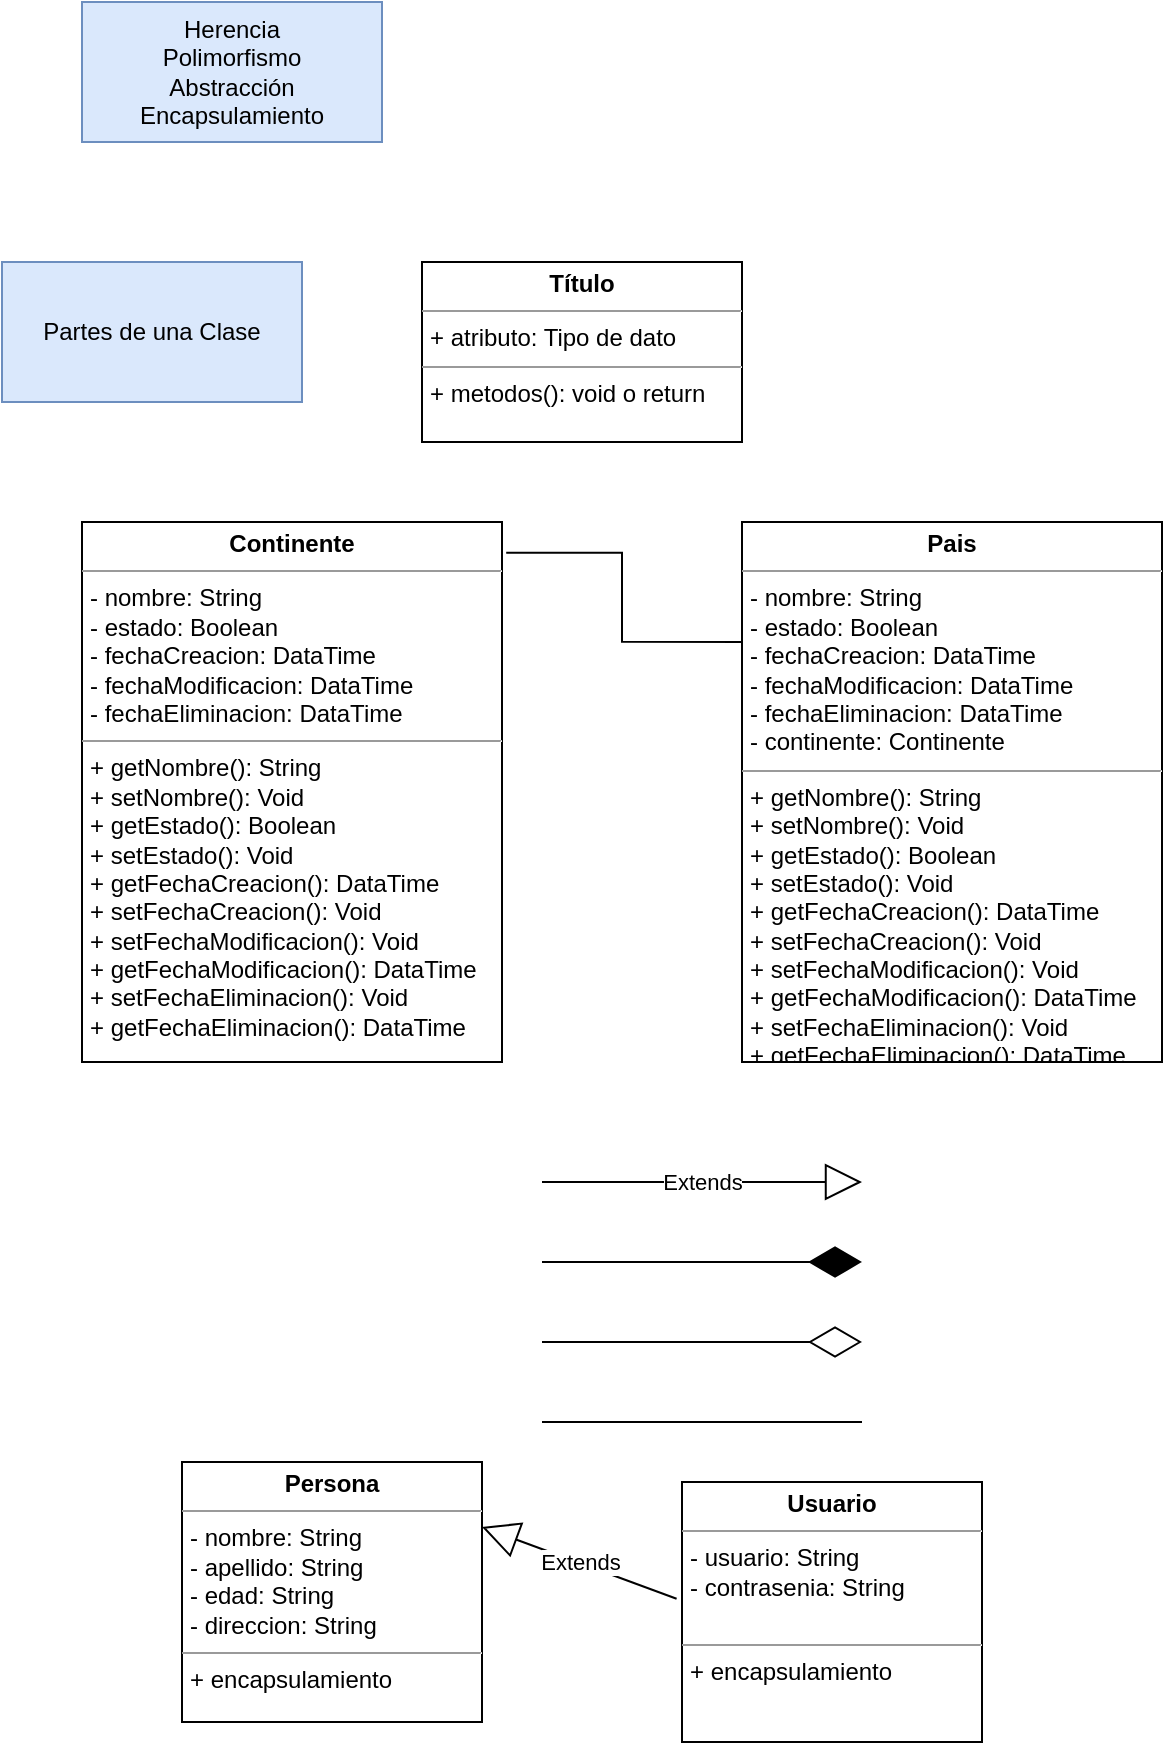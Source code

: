 <mxfile version="22.0.3" type="github">
  <diagram name="Página-1" id="xsVQie44XIYPBY81dkFi">
    <mxGraphModel dx="838" dy="465" grid="1" gridSize="10" guides="1" tooltips="1" connect="1" arrows="1" fold="1" page="1" pageScale="1" pageWidth="827" pageHeight="1169" math="0" shadow="0">
      <root>
        <mxCell id="0" />
        <mxCell id="1" parent="0" />
        <mxCell id="RP8ZW9oiCmfPVSoXK8gA-1" value="Herencia&lt;br&gt;Polimorfismo&lt;br&gt;Abstracción&lt;br&gt;Encapsulamiento" style="rounded=0;whiteSpace=wrap;html=1;fillColor=#dae8fc;strokeColor=#6c8ebf;" parent="1" vertex="1">
          <mxGeometry x="90" y="30" width="150" height="70" as="geometry" />
        </mxCell>
        <mxCell id="Vq97wXTrMeTie7Eylv07-1" value="&lt;p style=&quot;margin:0px;margin-top:4px;text-align:center;&quot;&gt;&lt;b&gt;Título&lt;/b&gt;&lt;/p&gt;&lt;hr size=&quot;1&quot;&gt;&lt;p style=&quot;margin:0px;margin-left:4px;&quot;&gt;+ atributo: Tipo de dato&lt;/p&gt;&lt;hr size=&quot;1&quot;&gt;&lt;p style=&quot;margin:0px;margin-left:4px;&quot;&gt;+ metodos(): void o return&lt;/p&gt;" style="verticalAlign=top;align=left;overflow=fill;fontSize=12;fontFamily=Helvetica;html=1;whiteSpace=wrap;" vertex="1" parent="1">
          <mxGeometry x="260" y="160" width="160" height="90" as="geometry" />
        </mxCell>
        <mxCell id="Vq97wXTrMeTie7Eylv07-2" value="Partes de una Clase&lt;br&gt;" style="rounded=0;whiteSpace=wrap;html=1;fillColor=#dae8fc;strokeColor=#6c8ebf;" vertex="1" parent="1">
          <mxGeometry x="50" y="160" width="150" height="70" as="geometry" />
        </mxCell>
        <mxCell id="Vq97wXTrMeTie7Eylv07-3" value="&lt;p style=&quot;margin:0px;margin-top:4px;text-align:center;&quot;&gt;&lt;b&gt;Continente&lt;/b&gt;&lt;/p&gt;&lt;hr size=&quot;1&quot;&gt;&lt;p style=&quot;margin:0px;margin-left:4px;&quot;&gt;&lt;span style=&quot;background-color: initial;&quot;&gt;- nombre: String&lt;/span&gt;&lt;br&gt;&lt;/p&gt;&lt;p style=&quot;margin:0px;margin-left:4px;&quot;&gt;&lt;span style=&quot;background-color: initial;&quot;&gt;- estado: Boolean&lt;/span&gt;&lt;/p&gt;&lt;p style=&quot;margin:0px;margin-left:4px;&quot;&gt;&lt;span style=&quot;background-color: initial;&quot;&gt;- fechaCreacion: DataTime&lt;/span&gt;&lt;/p&gt;&lt;p style=&quot;margin:0px;margin-left:4px;&quot;&gt;- fechaModificacion: DataTime&lt;span style=&quot;background-color: initial;&quot;&gt;&lt;br&gt;&lt;/span&gt;&lt;/p&gt;&lt;p style=&quot;margin:0px;margin-left:4px;&quot;&gt;- fechaEliminacion: DataTime&lt;/p&gt;&lt;hr size=&quot;1&quot;&gt;&lt;p style=&quot;margin:0px;margin-left:4px;&quot;&gt;+ getNombre(): String&lt;/p&gt;&lt;p style=&quot;margin:0px;margin-left:4px;&quot;&gt;+ setNombre(): Void&lt;br&gt;&lt;/p&gt;&lt;p style=&quot;border-color: var(--border-color); margin: 0px 0px 0px 4px;&quot;&gt;+ getEstado(): Boolean&lt;/p&gt;&lt;p style=&quot;border-color: var(--border-color); margin: 0px 0px 0px 4px;&quot;&gt;+ setEstado(): Void&lt;/p&gt;&lt;p style=&quot;border-color: var(--border-color); margin: 0px 0px 0px 4px;&quot;&gt;+ getFechaCreacion(): DataTime&lt;/p&gt;&lt;p style=&quot;border-color: var(--border-color); margin: 0px 0px 0px 4px;&quot;&gt;+ setFechaCreacion(): Void&lt;/p&gt;&lt;p style=&quot;border-color: var(--border-color); margin: 0px 0px 0px 4px;&quot;&gt;+ setFechaModificacion(): Void&lt;/p&gt;&lt;p style=&quot;border-color: var(--border-color); margin: 0px 0px 0px 4px;&quot;&gt;+ getFechaModificacion(): DataTime&lt;/p&gt;&lt;p style=&quot;border-color: var(--border-color); margin: 0px 0px 0px 4px;&quot;&gt;+ setFechaEliminacion(): Void&lt;/p&gt;&lt;p style=&quot;border-color: var(--border-color); margin: 0px 0px 0px 4px;&quot;&gt;+ getFechaEliminacion(): DataTime&lt;/p&gt;" style="verticalAlign=top;align=left;overflow=fill;fontSize=12;fontFamily=Helvetica;html=1;whiteSpace=wrap;" vertex="1" parent="1">
          <mxGeometry x="90" y="290" width="210" height="270" as="geometry" />
        </mxCell>
        <mxCell id="Vq97wXTrMeTie7Eylv07-4" value="&lt;p style=&quot;margin:0px;margin-top:4px;text-align:center;&quot;&gt;&lt;b&gt;Pais&lt;/b&gt;&lt;/p&gt;&lt;hr size=&quot;1&quot;&gt;&lt;p style=&quot;margin:0px;margin-left:4px;&quot;&gt;&lt;span style=&quot;background-color: initial;&quot;&gt;- nombre: String&lt;/span&gt;&lt;br&gt;&lt;/p&gt;&lt;p style=&quot;margin:0px;margin-left:4px;&quot;&gt;&lt;span style=&quot;background-color: initial;&quot;&gt;- estado: Boolean&lt;/span&gt;&lt;/p&gt;&lt;p style=&quot;margin:0px;margin-left:4px;&quot;&gt;&lt;span style=&quot;background-color: initial;&quot;&gt;- fechaCreacion: DataTime&lt;/span&gt;&lt;/p&gt;&lt;p style=&quot;margin:0px;margin-left:4px;&quot;&gt;- fechaModificacion: DataTime&lt;span style=&quot;background-color: initial;&quot;&gt;&lt;br&gt;&lt;/span&gt;&lt;/p&gt;&lt;p style=&quot;margin:0px;margin-left:4px;&quot;&gt;- fechaEliminacion: DataTime&lt;br&gt;&lt;/p&gt;&lt;p style=&quot;margin:0px;margin-left:4px;&quot;&gt;- continente: Continente&lt;br&gt;&lt;/p&gt;&lt;hr size=&quot;1&quot;&gt;&lt;p style=&quot;margin:0px;margin-left:4px;&quot;&gt;+ getNombre(): String&lt;/p&gt;&lt;p style=&quot;margin:0px;margin-left:4px;&quot;&gt;+ setNombre(): Void&lt;br&gt;&lt;/p&gt;&lt;p style=&quot;border-color: var(--border-color); margin: 0px 0px 0px 4px;&quot;&gt;+ getEstado(): Boolean&lt;/p&gt;&lt;p style=&quot;border-color: var(--border-color); margin: 0px 0px 0px 4px;&quot;&gt;+ setEstado(): Void&lt;/p&gt;&lt;p style=&quot;border-color: var(--border-color); margin: 0px 0px 0px 4px;&quot;&gt;+ getFechaCreacion(): DataTime&lt;/p&gt;&lt;p style=&quot;border-color: var(--border-color); margin: 0px 0px 0px 4px;&quot;&gt;+ setFechaCreacion(): Void&lt;/p&gt;&lt;p style=&quot;border-color: var(--border-color); margin: 0px 0px 0px 4px;&quot;&gt;+ setFechaModificacion(): Void&lt;/p&gt;&lt;p style=&quot;border-color: var(--border-color); margin: 0px 0px 0px 4px;&quot;&gt;+ getFechaModificacion(): DataTime&lt;/p&gt;&lt;p style=&quot;border-color: var(--border-color); margin: 0px 0px 0px 4px;&quot;&gt;+ setFechaEliminacion(): Void&lt;/p&gt;&lt;p style=&quot;border-color: var(--border-color); margin: 0px 0px 0px 4px;&quot;&gt;+ getFechaEliminacion(): DataTime&lt;/p&gt;" style="verticalAlign=top;align=left;overflow=fill;fontSize=12;fontFamily=Helvetica;html=1;whiteSpace=wrap;" vertex="1" parent="1">
          <mxGeometry x="420" y="290" width="210" height="270" as="geometry" />
        </mxCell>
        <mxCell id="Vq97wXTrMeTie7Eylv07-6" value="&lt;p style=&quot;margin:0px;margin-top:4px;text-align:center;&quot;&gt;&lt;b&gt;Persona&lt;/b&gt;&lt;/p&gt;&lt;hr size=&quot;1&quot;&gt;&lt;p style=&quot;margin:0px;margin-left:4px;&quot;&gt;&lt;span style=&quot;background-color: initial;&quot;&gt;- nombre: String&lt;/span&gt;&lt;br&gt;&lt;/p&gt;&lt;p style=&quot;margin:0px;margin-left:4px;&quot;&gt;- apellido: String&amp;nbsp;&lt;/p&gt;&lt;p style=&quot;margin:0px;margin-left:4px;&quot;&gt;- edad: String&amp;nbsp;&lt;/p&gt;&lt;p style=&quot;margin:0px;margin-left:4px;&quot;&gt;- direccion: String&lt;/p&gt;&lt;hr size=&quot;1&quot;&gt;&lt;p style=&quot;margin:0px;margin-left:4px;&quot;&gt;+ encapsulamiento&lt;/p&gt;" style="verticalAlign=top;align=left;overflow=fill;fontSize=12;fontFamily=Helvetica;html=1;whiteSpace=wrap;" vertex="1" parent="1">
          <mxGeometry x="140" y="760" width="150" height="130" as="geometry" />
        </mxCell>
        <mxCell id="Vq97wXTrMeTie7Eylv07-7" value="&lt;p style=&quot;margin:0px;margin-top:4px;text-align:center;&quot;&gt;&lt;b&gt;Usuario&lt;/b&gt;&lt;/p&gt;&lt;hr size=&quot;1&quot;&gt;&lt;p style=&quot;margin:0px;margin-left:4px;&quot;&gt;&lt;span style=&quot;background-color: initial;&quot;&gt;- usuario: String&lt;/span&gt;&lt;br&gt;&lt;/p&gt;&lt;p style=&quot;margin:0px;margin-left:4px;&quot;&gt;- contrasenia: String&amp;nbsp;&lt;/p&gt;&lt;p style=&quot;margin:0px;margin-left:4px;&quot;&gt;&lt;br&gt;&lt;/p&gt;&lt;hr size=&quot;1&quot;&gt;&lt;p style=&quot;margin:0px;margin-left:4px;&quot;&gt;+ encapsulamiento&lt;/p&gt;" style="verticalAlign=top;align=left;overflow=fill;fontSize=12;fontFamily=Helvetica;html=1;whiteSpace=wrap;" vertex="1" parent="1">
          <mxGeometry x="390" y="770" width="150" height="130" as="geometry" />
        </mxCell>
        <mxCell id="Vq97wXTrMeTie7Eylv07-8" value="Extends" style="endArrow=block;endSize=16;endFill=0;html=1;rounded=0;exitX=-0.018;exitY=0.449;exitDx=0;exitDy=0;entryX=1;entryY=0.25;entryDx=0;entryDy=0;exitPerimeter=0;" edge="1" parent="1" source="Vq97wXTrMeTie7Eylv07-7" target="Vq97wXTrMeTie7Eylv07-6">
          <mxGeometry width="160" relative="1" as="geometry">
            <mxPoint x="360" y="850" as="sourcePoint" />
            <mxPoint x="520" y="850" as="targetPoint" />
          </mxGeometry>
        </mxCell>
        <mxCell id="Vq97wXTrMeTie7Eylv07-9" value="" style="endArrow=none;html=1;edgeStyle=orthogonalEdgeStyle;rounded=0;entryX=0;entryY=0.222;entryDx=0;entryDy=0;entryPerimeter=0;exitX=1.01;exitY=0.057;exitDx=0;exitDy=0;exitPerimeter=0;" edge="1" parent="1" source="Vq97wXTrMeTie7Eylv07-3" target="Vq97wXTrMeTie7Eylv07-4">
          <mxGeometry relative="1" as="geometry">
            <mxPoint x="334" y="630" as="sourcePoint" />
            <mxPoint x="494" y="630" as="targetPoint" />
          </mxGeometry>
        </mxCell>
        <mxCell id="Vq97wXTrMeTie7Eylv07-13" value="" style="endArrow=diamondThin;endFill=0;endSize=24;html=1;rounded=0;" edge="1" parent="1">
          <mxGeometry width="160" relative="1" as="geometry">
            <mxPoint x="320" y="700" as="sourcePoint" />
            <mxPoint x="480" y="700" as="targetPoint" />
          </mxGeometry>
        </mxCell>
        <mxCell id="Vq97wXTrMeTie7Eylv07-14" value="" style="endArrow=diamondThin;endFill=1;endSize=24;html=1;rounded=0;" edge="1" parent="1">
          <mxGeometry width="160" relative="1" as="geometry">
            <mxPoint x="320" y="660" as="sourcePoint" />
            <mxPoint x="480" y="660" as="targetPoint" />
          </mxGeometry>
        </mxCell>
        <mxCell id="Vq97wXTrMeTie7Eylv07-15" value="Extends" style="endArrow=block;endSize=16;endFill=0;html=1;rounded=0;" edge="1" parent="1">
          <mxGeometry width="160" relative="1" as="geometry">
            <mxPoint x="320" y="620" as="sourcePoint" />
            <mxPoint x="480" y="620" as="targetPoint" />
          </mxGeometry>
        </mxCell>
        <mxCell id="Vq97wXTrMeTie7Eylv07-16" value="" style="endArrow=none;html=1;edgeStyle=orthogonalEdgeStyle;rounded=0;" edge="1" parent="1">
          <mxGeometry relative="1" as="geometry">
            <mxPoint x="320" y="740" as="sourcePoint" />
            <mxPoint x="480" y="740" as="targetPoint" />
          </mxGeometry>
        </mxCell>
      </root>
    </mxGraphModel>
  </diagram>
</mxfile>

